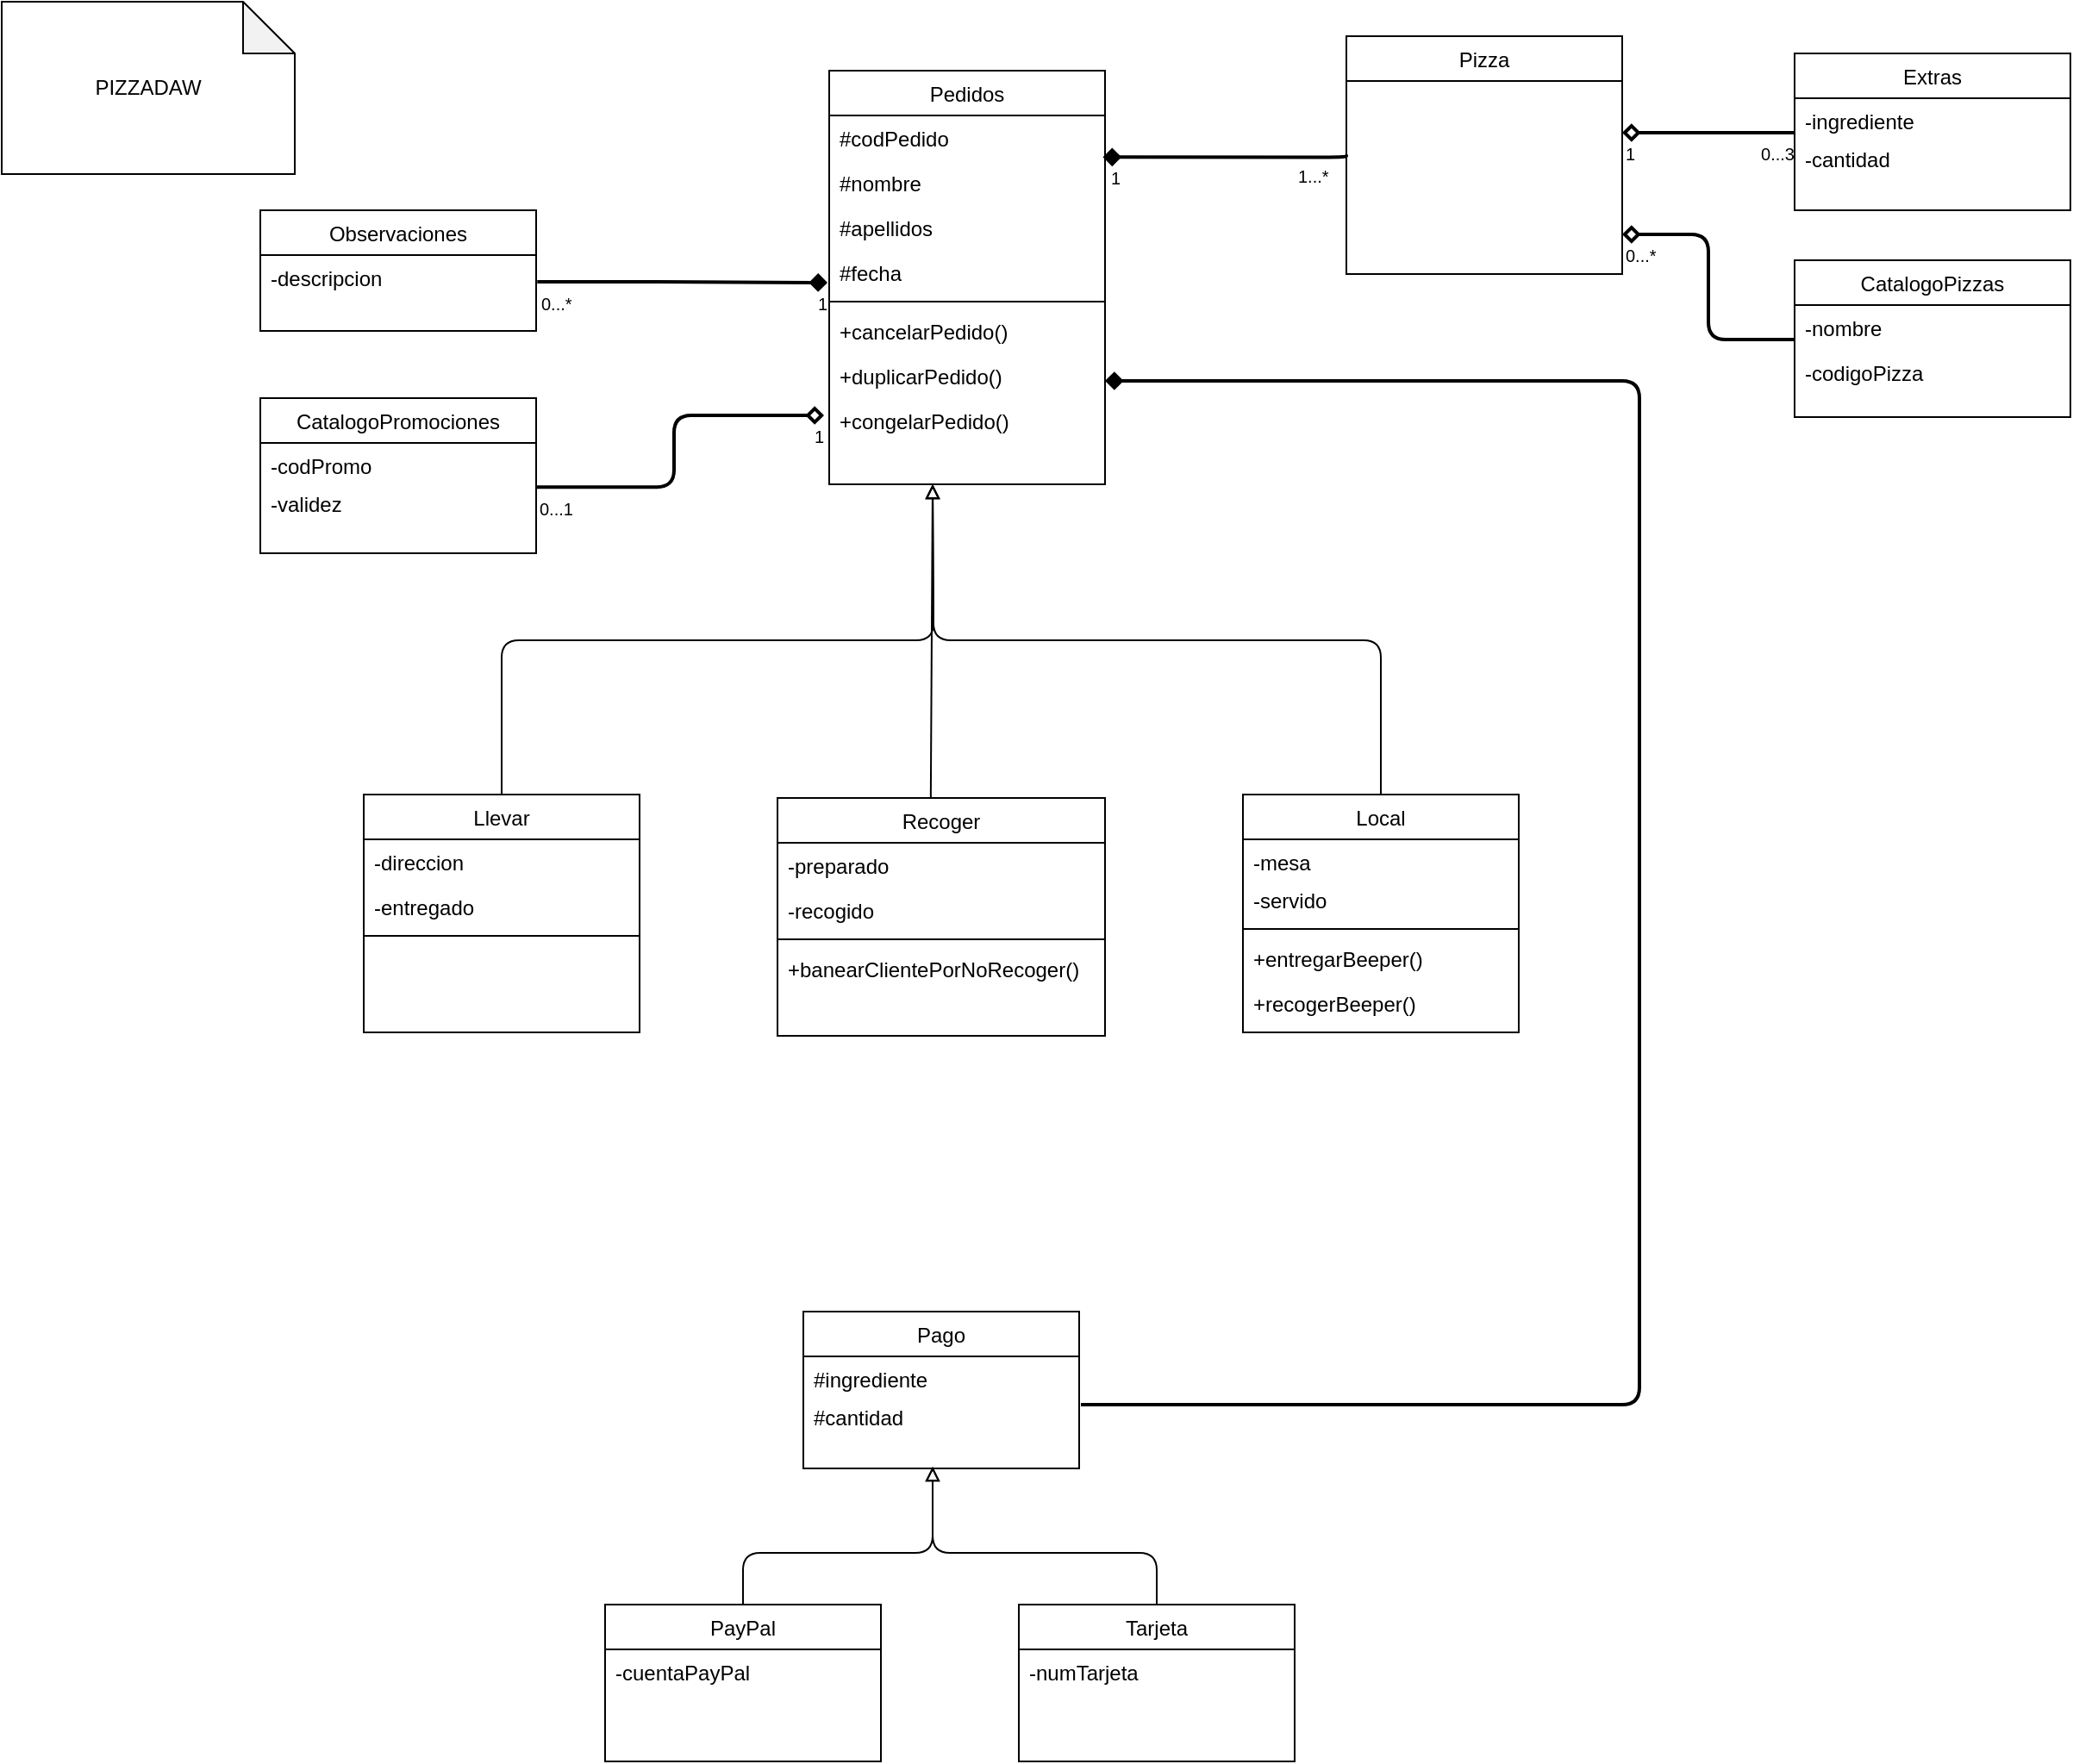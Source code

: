 <mxfile version="14.5.10" type="github">
  <diagram id="C5RBs43oDa-KdzZeNtuy" name="Page-1">
    <mxGraphModel dx="981" dy="532" grid="1" gridSize="10" guides="1" tooltips="1" connect="1" arrows="1" fold="1" page="1" pageScale="1" pageWidth="827" pageHeight="1169" math="0" shadow="0">
      <root>
        <mxCell id="WIyWlLk6GJQsqaUBKTNV-0" />
        <mxCell id="WIyWlLk6GJQsqaUBKTNV-1" parent="WIyWlLk6GJQsqaUBKTNV-0" />
        <mxCell id="zkfFHV4jXpPFQw0GAbJ--0" value="Pedidos" style="swimlane;fontStyle=0;align=center;verticalAlign=top;childLayout=stackLayout;horizontal=1;startSize=26;horizontalStack=0;resizeParent=1;resizeLast=0;collapsible=1;marginBottom=0;rounded=0;shadow=0;strokeWidth=1;" parent="WIyWlLk6GJQsqaUBKTNV-1" vertex="1">
          <mxGeometry x="500" y="70" width="160" height="240" as="geometry">
            <mxRectangle x="340" y="80" width="160" height="26" as="alternateBounds" />
          </mxGeometry>
        </mxCell>
        <mxCell id="zkfFHV4jXpPFQw0GAbJ--1" value="#codPedido" style="text;align=left;verticalAlign=top;spacingLeft=4;spacingRight=4;overflow=hidden;rotatable=0;points=[[0,0.5],[1,0.5]];portConstraint=eastwest;fontStyle=0" parent="zkfFHV4jXpPFQw0GAbJ--0" vertex="1">
          <mxGeometry y="26" width="160" height="26" as="geometry" />
        </mxCell>
        <mxCell id="zkfFHV4jXpPFQw0GAbJ--2" value="#nombre" style="text;align=left;verticalAlign=top;spacingLeft=4;spacingRight=4;overflow=hidden;rotatable=0;points=[[0,0.5],[1,0.5]];portConstraint=eastwest;rounded=0;shadow=0;html=0;fontStyle=0" parent="zkfFHV4jXpPFQw0GAbJ--0" vertex="1">
          <mxGeometry y="52" width="160" height="26" as="geometry" />
        </mxCell>
        <mxCell id="iE6FMapl29Qg4c_nM3nC-20" value="#apellidos" style="text;align=left;verticalAlign=top;spacingLeft=4;spacingRight=4;overflow=hidden;rotatable=0;points=[[0,0.5],[1,0.5]];portConstraint=eastwest;rounded=0;shadow=0;html=0;fontStyle=0" vertex="1" parent="zkfFHV4jXpPFQw0GAbJ--0">
          <mxGeometry y="78" width="160" height="26" as="geometry" />
        </mxCell>
        <mxCell id="zkfFHV4jXpPFQw0GAbJ--3" value="#fecha" style="text;align=left;verticalAlign=top;spacingLeft=4;spacingRight=4;overflow=hidden;rotatable=0;points=[[0,0.5],[1,0.5]];portConstraint=eastwest;rounded=0;shadow=0;html=0;fontStyle=0" parent="zkfFHV4jXpPFQw0GAbJ--0" vertex="1">
          <mxGeometry y="104" width="160" height="26" as="geometry" />
        </mxCell>
        <mxCell id="zkfFHV4jXpPFQw0GAbJ--4" value="" style="line;html=1;strokeWidth=1;align=left;verticalAlign=middle;spacingTop=-1;spacingLeft=3;spacingRight=3;rotatable=0;labelPosition=right;points=[];portConstraint=eastwest;fontStyle=0" parent="zkfFHV4jXpPFQw0GAbJ--0" vertex="1">
          <mxGeometry y="130" width="160" height="8" as="geometry" />
        </mxCell>
        <mxCell id="iE6FMapl29Qg4c_nM3nC-21" value="+cancelarPedido()" style="text;align=left;verticalAlign=top;spacingLeft=4;spacingRight=4;overflow=hidden;rotatable=0;points=[[0,0.5],[1,0.5]];portConstraint=eastwest;rounded=0;shadow=0;html=0;fontStyle=0" vertex="1" parent="zkfFHV4jXpPFQw0GAbJ--0">
          <mxGeometry y="138" width="160" height="26" as="geometry" />
        </mxCell>
        <mxCell id="iE6FMapl29Qg4c_nM3nC-22" value="+duplicarPedido()" style="text;align=left;verticalAlign=top;spacingLeft=4;spacingRight=4;overflow=hidden;rotatable=0;points=[[0,0.5],[1,0.5]];portConstraint=eastwest;rounded=0;shadow=0;html=0;fontStyle=0" vertex="1" parent="zkfFHV4jXpPFQw0GAbJ--0">
          <mxGeometry y="164" width="160" height="26" as="geometry" />
        </mxCell>
        <mxCell id="iE6FMapl29Qg4c_nM3nC-23" value="+congelarPedido()" style="text;align=left;verticalAlign=top;spacingLeft=4;spacingRight=4;overflow=hidden;rotatable=0;points=[[0,0.5],[1,0.5]];portConstraint=eastwest;rounded=0;shadow=0;html=0;fontStyle=0" vertex="1" parent="zkfFHV4jXpPFQw0GAbJ--0">
          <mxGeometry y="190" width="160" height="26" as="geometry" />
        </mxCell>
        <mxCell id="iE6FMapl29Qg4c_nM3nC-0" value="PIZZADAW" style="shape=note;whiteSpace=wrap;html=1;backgroundOutline=1;darkOpacity=0.05;fontStyle=0" vertex="1" parent="WIyWlLk6GJQsqaUBKTNV-1">
          <mxGeometry x="20" y="30" width="170" height="100" as="geometry" />
        </mxCell>
        <mxCell id="iE6FMapl29Qg4c_nM3nC-1" value="Llevar" style="swimlane;fontStyle=0;align=center;verticalAlign=top;childLayout=stackLayout;horizontal=1;startSize=26;horizontalStack=0;resizeParent=1;resizeLast=0;collapsible=1;marginBottom=0;rounded=0;shadow=0;strokeWidth=1;" vertex="1" parent="WIyWlLk6GJQsqaUBKTNV-1">
          <mxGeometry x="230" y="490" width="160" height="138" as="geometry">
            <mxRectangle x="230" y="140" width="160" height="26" as="alternateBounds" />
          </mxGeometry>
        </mxCell>
        <mxCell id="iE6FMapl29Qg4c_nM3nC-2" value="-direccion" style="text;align=left;verticalAlign=top;spacingLeft=4;spacingRight=4;overflow=hidden;rotatable=0;points=[[0,0.5],[1,0.5]];portConstraint=eastwest;fontStyle=0" vertex="1" parent="iE6FMapl29Qg4c_nM3nC-1">
          <mxGeometry y="26" width="160" height="26" as="geometry" />
        </mxCell>
        <mxCell id="iE6FMapl29Qg4c_nM3nC-3" value="-entregado" style="text;align=left;verticalAlign=top;spacingLeft=4;spacingRight=4;overflow=hidden;rotatable=0;points=[[0,0.5],[1,0.5]];portConstraint=eastwest;rounded=0;shadow=0;html=0;fontStyle=0" vertex="1" parent="iE6FMapl29Qg4c_nM3nC-1">
          <mxGeometry y="52" width="160" height="26" as="geometry" />
        </mxCell>
        <mxCell id="iE6FMapl29Qg4c_nM3nC-5" value="" style="line;html=1;strokeWidth=1;align=left;verticalAlign=middle;spacingTop=-1;spacingLeft=3;spacingRight=3;rotatable=0;labelPosition=right;points=[];portConstraint=eastwest;fontStyle=0" vertex="1" parent="iE6FMapl29Qg4c_nM3nC-1">
          <mxGeometry y="78" width="160" height="8" as="geometry" />
        </mxCell>
        <mxCell id="iE6FMapl29Qg4c_nM3nC-13" value="Local" style="swimlane;fontStyle=0;align=center;verticalAlign=top;childLayout=stackLayout;horizontal=1;startSize=26;horizontalStack=0;resizeParent=1;resizeLast=0;collapsible=1;marginBottom=0;rounded=0;shadow=0;strokeWidth=1;" vertex="1" parent="WIyWlLk6GJQsqaUBKTNV-1">
          <mxGeometry x="740" y="490" width="160" height="138" as="geometry">
            <mxRectangle x="230" y="140" width="160" height="26" as="alternateBounds" />
          </mxGeometry>
        </mxCell>
        <mxCell id="iE6FMapl29Qg4c_nM3nC-14" value="-mesa" style="text;align=left;verticalAlign=top;spacingLeft=4;spacingRight=4;overflow=hidden;rotatable=0;points=[[0,0.5],[1,0.5]];portConstraint=eastwest;fontStyle=0" vertex="1" parent="iE6FMapl29Qg4c_nM3nC-13">
          <mxGeometry y="26" width="160" height="22" as="geometry" />
        </mxCell>
        <mxCell id="iE6FMapl29Qg4c_nM3nC-15" value="-servido" style="text;align=left;verticalAlign=top;spacingLeft=4;spacingRight=4;overflow=hidden;rotatable=0;points=[[0,0.5],[1,0.5]];portConstraint=eastwest;rounded=0;shadow=0;html=0;fontStyle=0" vertex="1" parent="iE6FMapl29Qg4c_nM3nC-13">
          <mxGeometry y="48" width="160" height="26" as="geometry" />
        </mxCell>
        <mxCell id="iE6FMapl29Qg4c_nM3nC-17" value="" style="line;html=1;strokeWidth=1;align=left;verticalAlign=middle;spacingTop=-1;spacingLeft=3;spacingRight=3;rotatable=0;labelPosition=right;points=[];portConstraint=eastwest;fontStyle=0" vertex="1" parent="iE6FMapl29Qg4c_nM3nC-13">
          <mxGeometry y="74" width="160" height="8" as="geometry" />
        </mxCell>
        <mxCell id="iE6FMapl29Qg4c_nM3nC-18" value="+entregarBeeper()" style="text;align=left;verticalAlign=top;spacingLeft=4;spacingRight=4;overflow=hidden;rotatable=0;points=[[0,0.5],[1,0.5]];portConstraint=eastwest;fontStyle=0" vertex="1" parent="iE6FMapl29Qg4c_nM3nC-13">
          <mxGeometry y="82" width="160" height="26" as="geometry" />
        </mxCell>
        <mxCell id="iE6FMapl29Qg4c_nM3nC-59" value="+recogerBeeper()" style="text;align=left;verticalAlign=top;spacingLeft=4;spacingRight=4;overflow=hidden;rotatable=0;points=[[0,0.5],[1,0.5]];portConstraint=eastwest;fontStyle=0" vertex="1" parent="iE6FMapl29Qg4c_nM3nC-13">
          <mxGeometry y="108" width="160" height="26" as="geometry" />
        </mxCell>
        <mxCell id="iE6FMapl29Qg4c_nM3nC-24" value="Pizza" style="swimlane;fontStyle=0;align=center;verticalAlign=top;childLayout=stackLayout;horizontal=1;startSize=26;horizontalStack=0;resizeParent=1;resizeLast=0;collapsible=1;marginBottom=0;rounded=0;shadow=0;strokeWidth=1;" vertex="1" parent="WIyWlLk6GJQsqaUBKTNV-1">
          <mxGeometry x="800" y="50" width="160" height="138" as="geometry">
            <mxRectangle x="230" y="140" width="160" height="26" as="alternateBounds" />
          </mxGeometry>
        </mxCell>
        <mxCell id="iE6FMapl29Qg4c_nM3nC-30" value="Extras" style="swimlane;fontStyle=0;align=center;verticalAlign=top;childLayout=stackLayout;horizontal=1;startSize=26;horizontalStack=0;resizeParent=1;resizeLast=0;collapsible=1;marginBottom=0;rounded=0;shadow=0;strokeWidth=1;" vertex="1" parent="WIyWlLk6GJQsqaUBKTNV-1">
          <mxGeometry x="1060" y="60" width="160" height="91" as="geometry">
            <mxRectangle x="230" y="140" width="160" height="26" as="alternateBounds" />
          </mxGeometry>
        </mxCell>
        <mxCell id="iE6FMapl29Qg4c_nM3nC-31" value="-ingrediente" style="text;align=left;verticalAlign=top;spacingLeft=4;spacingRight=4;overflow=hidden;rotatable=0;points=[[0,0.5],[1,0.5]];portConstraint=eastwest;fontStyle=0" vertex="1" parent="iE6FMapl29Qg4c_nM3nC-30">
          <mxGeometry y="26" width="160" height="22" as="geometry" />
        </mxCell>
        <mxCell id="iE6FMapl29Qg4c_nM3nC-101" value="" style="verticalAlign=bottom;html=1;endArrow=none;strokeWidth=2;fillColor=#FFFFFF;startArrow=diamond;startFill=0;" edge="1" parent="iE6FMapl29Qg4c_nM3nC-30">
          <mxGeometry relative="1" as="geometry">
            <mxPoint x="-100" y="46" as="sourcePoint" />
            <mxPoint y="46" as="targetPoint" />
          </mxGeometry>
        </mxCell>
        <mxCell id="iE6FMapl29Qg4c_nM3nC-102" value="1" style="resizable=0;html=1;align=left;verticalAlign=top;labelBackgroundColor=none;fontSize=10" connectable="0" vertex="1" parent="iE6FMapl29Qg4c_nM3nC-101">
          <mxGeometry x="-1" relative="1" as="geometry" />
        </mxCell>
        <mxCell id="iE6FMapl29Qg4c_nM3nC-103" value="0...3" style="resizable=0;html=1;align=right;verticalAlign=top;labelBackgroundColor=none;fontSize=10" connectable="0" vertex="1" parent="iE6FMapl29Qg4c_nM3nC-101">
          <mxGeometry x="1" relative="1" as="geometry" />
        </mxCell>
        <mxCell id="iE6FMapl29Qg4c_nM3nC-53" value="-cantidad" style="text;align=left;verticalAlign=top;spacingLeft=4;spacingRight=4;overflow=hidden;rotatable=0;points=[[0,0.5],[1,0.5]];portConstraint=eastwest;fontStyle=0" vertex="1" parent="iE6FMapl29Qg4c_nM3nC-30">
          <mxGeometry y="48" width="160" height="22" as="geometry" />
        </mxCell>
        <mxCell id="iE6FMapl29Qg4c_nM3nC-42" value="CatalogoPromociones" style="swimlane;fontStyle=0;align=center;verticalAlign=top;childLayout=stackLayout;horizontal=1;startSize=26;horizontalStack=0;resizeParent=1;resizeLast=0;collapsible=1;marginBottom=0;rounded=0;shadow=0;strokeWidth=1;" vertex="1" parent="WIyWlLk6GJQsqaUBKTNV-1">
          <mxGeometry x="170" y="260" width="160" height="90" as="geometry">
            <mxRectangle x="230" y="140" width="160" height="26" as="alternateBounds" />
          </mxGeometry>
        </mxCell>
        <mxCell id="iE6FMapl29Qg4c_nM3nC-43" value="-codPromo" style="text;align=left;verticalAlign=top;spacingLeft=4;spacingRight=4;overflow=hidden;rotatable=0;points=[[0,0.5],[1,0.5]];portConstraint=eastwest;fontStyle=0" vertex="1" parent="iE6FMapl29Qg4c_nM3nC-42">
          <mxGeometry y="26" width="160" height="22" as="geometry" />
        </mxCell>
        <mxCell id="iE6FMapl29Qg4c_nM3nC-49" value="-validez" style="text;align=left;verticalAlign=top;spacingLeft=4;spacingRight=4;overflow=hidden;rotatable=0;points=[[0,0.5],[1,0.5]];portConstraint=eastwest;fontStyle=0" vertex="1" parent="iE6FMapl29Qg4c_nM3nC-42">
          <mxGeometry y="48" width="160" height="22" as="geometry" />
        </mxCell>
        <mxCell id="iE6FMapl29Qg4c_nM3nC-50" value="Observaciones" style="swimlane;fontStyle=0;align=center;verticalAlign=top;childLayout=stackLayout;horizontal=1;startSize=26;horizontalStack=0;resizeParent=1;resizeLast=0;collapsible=1;marginBottom=0;rounded=0;shadow=0;strokeWidth=1;" vertex="1" parent="WIyWlLk6GJQsqaUBKTNV-1">
          <mxGeometry x="170" y="151" width="160" height="70" as="geometry">
            <mxRectangle x="230" y="140" width="160" height="26" as="alternateBounds" />
          </mxGeometry>
        </mxCell>
        <mxCell id="iE6FMapl29Qg4c_nM3nC-51" value="-descripcion" style="text;align=left;verticalAlign=top;spacingLeft=4;spacingRight=4;overflow=hidden;rotatable=0;points=[[0,0.5],[1,0.5]];portConstraint=eastwest;fontStyle=0" vertex="1" parent="iE6FMapl29Qg4c_nM3nC-50">
          <mxGeometry y="26" width="160" height="22" as="geometry" />
        </mxCell>
        <mxCell id="iE6FMapl29Qg4c_nM3nC-60" value="Pago" style="swimlane;fontStyle=0;align=center;verticalAlign=top;childLayout=stackLayout;horizontal=1;startSize=26;horizontalStack=0;resizeParent=1;resizeLast=0;collapsible=1;marginBottom=0;rounded=0;shadow=0;strokeWidth=1;" vertex="1" parent="WIyWlLk6GJQsqaUBKTNV-1">
          <mxGeometry x="485" y="790" width="160" height="91" as="geometry">
            <mxRectangle x="230" y="140" width="160" height="26" as="alternateBounds" />
          </mxGeometry>
        </mxCell>
        <mxCell id="iE6FMapl29Qg4c_nM3nC-61" value="#ingrediente" style="text;align=left;verticalAlign=top;spacingLeft=4;spacingRight=4;overflow=hidden;rotatable=0;points=[[0,0.5],[1,0.5]];portConstraint=eastwest;fontStyle=0" vertex="1" parent="iE6FMapl29Qg4c_nM3nC-60">
          <mxGeometry y="26" width="160" height="22" as="geometry" />
        </mxCell>
        <mxCell id="iE6FMapl29Qg4c_nM3nC-62" value="#cantidad" style="text;align=left;verticalAlign=top;spacingLeft=4;spacingRight=4;overflow=hidden;rotatable=0;points=[[0,0.5],[1,0.5]];portConstraint=eastwest;fontStyle=0" vertex="1" parent="iE6FMapl29Qg4c_nM3nC-60">
          <mxGeometry y="48" width="160" height="22" as="geometry" />
        </mxCell>
        <mxCell id="iE6FMapl29Qg4c_nM3nC-63" value="PayPal" style="swimlane;fontStyle=0;align=center;verticalAlign=top;childLayout=stackLayout;horizontal=1;startSize=26;horizontalStack=0;resizeParent=1;resizeLast=0;collapsible=1;marginBottom=0;rounded=0;shadow=0;strokeWidth=1;" vertex="1" parent="WIyWlLk6GJQsqaUBKTNV-1">
          <mxGeometry x="370" y="960" width="160" height="91" as="geometry">
            <mxRectangle x="230" y="140" width="160" height="26" as="alternateBounds" />
          </mxGeometry>
        </mxCell>
        <mxCell id="iE6FMapl29Qg4c_nM3nC-64" value="-cuentaPayPal" style="text;align=left;verticalAlign=top;spacingLeft=4;spacingRight=4;overflow=hidden;rotatable=0;points=[[0,0.5],[1,0.5]];portConstraint=eastwest;fontStyle=0" vertex="1" parent="iE6FMapl29Qg4c_nM3nC-63">
          <mxGeometry y="26" width="160" height="22" as="geometry" />
        </mxCell>
        <mxCell id="iE6FMapl29Qg4c_nM3nC-66" value="Tarjeta" style="swimlane;fontStyle=0;align=center;verticalAlign=top;childLayout=stackLayout;horizontal=1;startSize=26;horizontalStack=0;resizeParent=1;resizeLast=0;collapsible=1;marginBottom=0;rounded=0;shadow=0;strokeWidth=1;" vertex="1" parent="WIyWlLk6GJQsqaUBKTNV-1">
          <mxGeometry x="610" y="960" width="160" height="91" as="geometry">
            <mxRectangle x="230" y="140" width="160" height="26" as="alternateBounds" />
          </mxGeometry>
        </mxCell>
        <mxCell id="iE6FMapl29Qg4c_nM3nC-67" value="-numTarjeta" style="text;align=left;verticalAlign=top;spacingLeft=4;spacingRight=4;overflow=hidden;rotatable=0;points=[[0,0.5],[1,0.5]];portConstraint=eastwest;fontStyle=0" vertex="1" parent="iE6FMapl29Qg4c_nM3nC-66">
          <mxGeometry y="26" width="160" height="22" as="geometry" />
        </mxCell>
        <mxCell id="iE6FMapl29Qg4c_nM3nC-69" value="" style="endArrow=block;html=1;fillColor=#FFFFFF;startArrow=none;exitX=0.468;exitY=0;exitDx=0;exitDy=0;endFill=0;exitPerimeter=0;" edge="1" parent="WIyWlLk6GJQsqaUBKTNV-1" source="iE6FMapl29Qg4c_nM3nC-7">
          <mxGeometry width="50" height="50" relative="1" as="geometry">
            <mxPoint x="585" y="669" as="sourcePoint" />
            <mxPoint x="560" y="310" as="targetPoint" />
          </mxGeometry>
        </mxCell>
        <mxCell id="iE6FMapl29Qg4c_nM3nC-7" value="Recoger" style="swimlane;fontStyle=0;align=center;verticalAlign=top;childLayout=stackLayout;horizontal=1;startSize=26;horizontalStack=0;resizeParent=1;resizeLast=0;collapsible=1;marginBottom=0;rounded=0;shadow=0;strokeWidth=1;" vertex="1" parent="WIyWlLk6GJQsqaUBKTNV-1">
          <mxGeometry x="470" y="492" width="190" height="138" as="geometry">
            <mxRectangle x="230" y="140" width="160" height="26" as="alternateBounds" />
          </mxGeometry>
        </mxCell>
        <mxCell id="iE6FMapl29Qg4c_nM3nC-8" value="-preparado" style="text;align=left;verticalAlign=top;spacingLeft=4;spacingRight=4;overflow=hidden;rotatable=0;points=[[0,0.5],[1,0.5]];portConstraint=eastwest;fontStyle=0" vertex="1" parent="iE6FMapl29Qg4c_nM3nC-7">
          <mxGeometry y="26" width="190" height="26" as="geometry" />
        </mxCell>
        <mxCell id="iE6FMapl29Qg4c_nM3nC-9" value="-recogido" style="text;align=left;verticalAlign=top;spacingLeft=4;spacingRight=4;overflow=hidden;rotatable=0;points=[[0,0.5],[1,0.5]];portConstraint=eastwest;rounded=0;shadow=0;html=0;fontStyle=0" vertex="1" parent="iE6FMapl29Qg4c_nM3nC-7">
          <mxGeometry y="52" width="190" height="26" as="geometry" />
        </mxCell>
        <mxCell id="iE6FMapl29Qg4c_nM3nC-11" value="" style="line;html=1;strokeWidth=1;align=left;verticalAlign=middle;spacingTop=-1;spacingLeft=3;spacingRight=3;rotatable=0;labelPosition=right;points=[];portConstraint=eastwest;fontStyle=0" vertex="1" parent="iE6FMapl29Qg4c_nM3nC-7">
          <mxGeometry y="78" width="190" height="8" as="geometry" />
        </mxCell>
        <mxCell id="iE6FMapl29Qg4c_nM3nC-12" value="+banearClientePorNoRecoger()" style="text;align=left;verticalAlign=top;spacingLeft=4;spacingRight=4;overflow=hidden;rotatable=0;points=[[0,0.5],[1,0.5]];portConstraint=eastwest;fontStyle=0" vertex="1" parent="iE6FMapl29Qg4c_nM3nC-7">
          <mxGeometry y="86" width="190" height="26" as="geometry" />
        </mxCell>
        <mxCell id="iE6FMapl29Qg4c_nM3nC-71" value="" style="endArrow=block;html=1;fillColor=#FFFFFF;startArrow=none;exitX=0.5;exitY=0;exitDx=0;exitDy=0;endFill=0;edgeStyle=orthogonalEdgeStyle;" edge="1" parent="WIyWlLk6GJQsqaUBKTNV-1" source="iE6FMapl29Qg4c_nM3nC-1">
          <mxGeometry width="50" height="50" relative="1" as="geometry">
            <mxPoint x="575" y="502" as="sourcePoint" />
            <mxPoint x="560" y="310" as="targetPoint" />
          </mxGeometry>
        </mxCell>
        <mxCell id="iE6FMapl29Qg4c_nM3nC-72" value="" style="endArrow=block;html=1;fillColor=#FFFFFF;startArrow=none;exitX=0.5;exitY=0;exitDx=0;exitDy=0;endFill=0;edgeStyle=orthogonalEdgeStyle;" edge="1" parent="WIyWlLk6GJQsqaUBKTNV-1" source="iE6FMapl29Qg4c_nM3nC-13">
          <mxGeometry width="50" height="50" relative="1" as="geometry">
            <mxPoint x="320" y="500" as="sourcePoint" />
            <mxPoint x="560" y="310" as="targetPoint" />
          </mxGeometry>
        </mxCell>
        <mxCell id="iE6FMapl29Qg4c_nM3nC-73" value="" style="edgeStyle=segmentEdgeStyle;endArrow=block;html=1;fillColor=#FFFFFF;exitX=0.5;exitY=0;exitDx=0;exitDy=0;endFill=0;" edge="1" parent="WIyWlLk6GJQsqaUBKTNV-1" source="iE6FMapl29Qg4c_nM3nC-63">
          <mxGeometry width="50" height="50" relative="1" as="geometry">
            <mxPoint x="480" y="840" as="sourcePoint" />
            <mxPoint x="560" y="880" as="targetPoint" />
            <Array as="points">
              <mxPoint x="450" y="930" />
              <mxPoint x="560" y="930" />
            </Array>
          </mxGeometry>
        </mxCell>
        <mxCell id="iE6FMapl29Qg4c_nM3nC-75" value="" style="edgeStyle=segmentEdgeStyle;endArrow=block;html=1;fillColor=#FFFFFF;exitX=0.5;exitY=0;exitDx=0;exitDy=0;endFill=0;" edge="1" parent="WIyWlLk6GJQsqaUBKTNV-1">
          <mxGeometry width="50" height="50" relative="1" as="geometry">
            <mxPoint x="690" y="960" as="sourcePoint" />
            <mxPoint x="560" y="880" as="targetPoint" />
            <Array as="points">
              <mxPoint x="690" y="930" />
              <mxPoint x="560" y="930" />
            </Array>
          </mxGeometry>
        </mxCell>
        <mxCell id="iE6FMapl29Qg4c_nM3nC-91" value="" style="verticalAlign=bottom;html=1;endArrow=diamond;edgeStyle=orthogonalEdgeStyle;strokeWidth=2;fillColor=#FFFFFF;exitX=1.004;exitY=0.706;exitDx=0;exitDy=0;exitPerimeter=0;endFill=1;" edge="1" parent="WIyWlLk6GJQsqaUBKTNV-1" source="iE6FMapl29Qg4c_nM3nC-51">
          <mxGeometry relative="1" as="geometry">
            <mxPoint x="340.0" y="198" as="sourcePoint" />
            <mxPoint x="499" y="193" as="targetPoint" />
            <Array as="points">
              <mxPoint x="390" y="193" />
              <mxPoint x="499" y="193" />
            </Array>
          </mxGeometry>
        </mxCell>
        <mxCell id="iE6FMapl29Qg4c_nM3nC-92" value="0...*" style="resizable=0;html=1;align=left;verticalAlign=top;labelBackgroundColor=none;fontSize=10" connectable="0" vertex="1" parent="iE6FMapl29Qg4c_nM3nC-91">
          <mxGeometry x="-1" relative="1" as="geometry" />
        </mxCell>
        <mxCell id="iE6FMapl29Qg4c_nM3nC-93" value="1" style="resizable=0;html=1;align=right;verticalAlign=top;labelBackgroundColor=none;fontSize=10" connectable="0" vertex="1" parent="iE6FMapl29Qg4c_nM3nC-91">
          <mxGeometry x="1" relative="1" as="geometry" />
        </mxCell>
        <mxCell id="iE6FMapl29Qg4c_nM3nC-95" value="" style="verticalAlign=bottom;html=1;endArrow=diamond;edgeStyle=orthogonalEdgeStyle;strokeWidth=2;fillColor=#FFFFFF;exitX=1;exitY=0.5;exitDx=0;exitDy=0;entryX=0.992;entryY=-0.071;entryDx=0;entryDy=0;entryPerimeter=0;endFill=1;" edge="1" parent="WIyWlLk6GJQsqaUBKTNV-1" target="zkfFHV4jXpPFQw0GAbJ--2">
          <mxGeometry relative="1" as="geometry">
            <mxPoint x="800" y="118.76" as="sourcePoint" />
            <mxPoint x="664" y="121" as="targetPoint" />
            <Array as="points">
              <mxPoint x="800" y="120" />
            </Array>
          </mxGeometry>
        </mxCell>
        <mxCell id="iE6FMapl29Qg4c_nM3nC-96" value="1...*" style="resizable=0;html=1;align=left;verticalAlign=top;labelBackgroundColor=none;fontSize=10" connectable="0" vertex="1" parent="iE6FMapl29Qg4c_nM3nC-95">
          <mxGeometry x="-1" relative="1" as="geometry">
            <mxPoint x="-30" as="offset" />
          </mxGeometry>
        </mxCell>
        <mxCell id="iE6FMapl29Qg4c_nM3nC-97" value="1" style="resizable=0;html=1;align=right;verticalAlign=top;labelBackgroundColor=none;fontSize=10" connectable="0" vertex="1" parent="iE6FMapl29Qg4c_nM3nC-95">
          <mxGeometry x="1" relative="1" as="geometry">
            <mxPoint x="11" as="offset" />
          </mxGeometry>
        </mxCell>
        <mxCell id="iE6FMapl29Qg4c_nM3nC-98" value="" style="verticalAlign=bottom;html=1;endArrow=diamond;edgeStyle=orthogonalEdgeStyle;strokeWidth=2;fillColor=#FFFFFF;exitX=1.001;exitY=0.162;exitDx=0;exitDy=0;exitPerimeter=0;endFill=0;" edge="1" parent="WIyWlLk6GJQsqaUBKTNV-1" source="iE6FMapl29Qg4c_nM3nC-49">
          <mxGeometry relative="1" as="geometry">
            <mxPoint x="420" y="230" as="sourcePoint" />
            <mxPoint x="497" y="270" as="targetPoint" />
            <Array as="points">
              <mxPoint x="410" y="312" />
              <mxPoint x="410" y="270" />
              <mxPoint x="497" y="270" />
            </Array>
          </mxGeometry>
        </mxCell>
        <mxCell id="iE6FMapl29Qg4c_nM3nC-99" value="0...1" style="resizable=0;html=1;align=left;verticalAlign=top;labelBackgroundColor=none;fontSize=10" connectable="0" vertex="1" parent="iE6FMapl29Qg4c_nM3nC-98">
          <mxGeometry x="-1" relative="1" as="geometry" />
        </mxCell>
        <mxCell id="iE6FMapl29Qg4c_nM3nC-100" value="1" style="resizable=0;html=1;align=right;verticalAlign=top;labelBackgroundColor=none;fontSize=10" connectable="0" vertex="1" parent="iE6FMapl29Qg4c_nM3nC-98">
          <mxGeometry x="1" relative="1" as="geometry" />
        </mxCell>
        <mxCell id="iE6FMapl29Qg4c_nM3nC-104" value="" style="verticalAlign=bottom;html=1;endArrow=none;edgeStyle=orthogonalEdgeStyle;strokeWidth=2;fillColor=#FFFFFF;exitX=1;exitY=0.75;exitDx=0;exitDy=0;startArrow=diamond;startFill=1;" edge="1" parent="WIyWlLk6GJQsqaUBKTNV-1" source="zkfFHV4jXpPFQw0GAbJ--0">
          <mxGeometry x="-0.017" y="10" relative="1" as="geometry">
            <mxPoint x="670" y="250" as="sourcePoint" />
            <mxPoint x="646" y="844" as="targetPoint" />
            <Array as="points">
              <mxPoint x="970" y="250" />
              <mxPoint x="970" y="844" />
            </Array>
            <mxPoint as="offset" />
          </mxGeometry>
        </mxCell>
        <mxCell id="iE6FMapl29Qg4c_nM3nC-107" value="CatalogoPizzas" style="swimlane;fontStyle=0;align=center;verticalAlign=top;childLayout=stackLayout;horizontal=1;startSize=26;horizontalStack=0;resizeParent=1;resizeLast=0;collapsible=1;marginBottom=0;rounded=0;shadow=0;strokeWidth=1;" vertex="1" parent="WIyWlLk6GJQsqaUBKTNV-1">
          <mxGeometry x="1060" y="180" width="160" height="91" as="geometry">
            <mxRectangle x="230" y="140" width="160" height="26" as="alternateBounds" />
          </mxGeometry>
        </mxCell>
        <mxCell id="iE6FMapl29Qg4c_nM3nC-109" value="" style="verticalAlign=bottom;html=1;endArrow=none;strokeWidth=2;fillColor=#FFFFFF;startArrow=diamond;startFill=0;edgeStyle=orthogonalEdgeStyle;" edge="1" parent="iE6FMapl29Qg4c_nM3nC-107">
          <mxGeometry relative="1" as="geometry">
            <mxPoint x="-100" y="-15" as="sourcePoint" />
            <mxPoint y="46" as="targetPoint" />
            <Array as="points">
              <mxPoint x="-50" y="-15" />
              <mxPoint x="-50" y="46" />
            </Array>
          </mxGeometry>
        </mxCell>
        <mxCell id="iE6FMapl29Qg4c_nM3nC-110" value="0...*" style="resizable=0;html=1;align=left;verticalAlign=top;labelBackgroundColor=none;fontSize=10" connectable="0" vertex="1" parent="iE6FMapl29Qg4c_nM3nC-109">
          <mxGeometry x="-1" relative="1" as="geometry" />
        </mxCell>
        <mxCell id="iE6FMapl29Qg4c_nM3nC-113" value="-nombre" style="text;align=left;verticalAlign=top;spacingLeft=4;spacingRight=4;overflow=hidden;rotatable=0;points=[[0,0.5],[1,0.5]];portConstraint=eastwest;rounded=0;shadow=0;html=0;fontStyle=0" vertex="1" parent="iE6FMapl29Qg4c_nM3nC-107">
          <mxGeometry y="26" width="160" height="26" as="geometry" />
        </mxCell>
        <mxCell id="iE6FMapl29Qg4c_nM3nC-114" value="-codigoPizza" style="text;align=left;verticalAlign=top;spacingLeft=4;spacingRight=4;overflow=hidden;rotatable=0;points=[[0,0.5],[1,0.5]];portConstraint=eastwest;fontStyle=0" vertex="1" parent="iE6FMapl29Qg4c_nM3nC-107">
          <mxGeometry y="52" width="160" height="22" as="geometry" />
        </mxCell>
      </root>
    </mxGraphModel>
  </diagram>
</mxfile>
